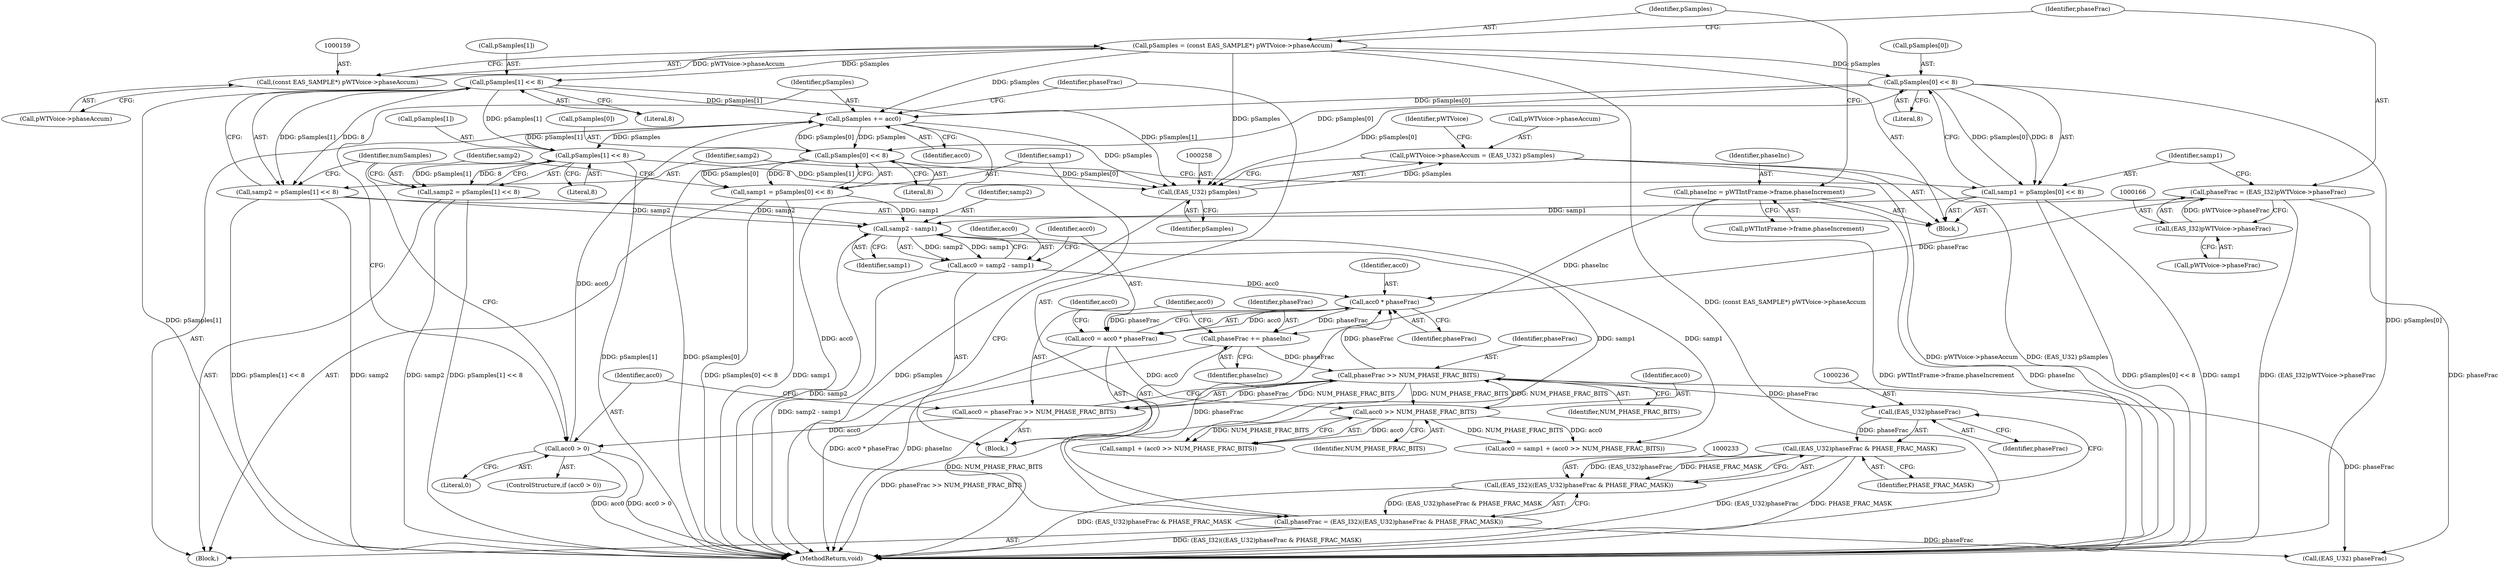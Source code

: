 digraph "0_Android_24d7c408c52143bce7b49de82f3913fd8d1219cf_1@pointer" {
"1000253" [label="(Call,pWTVoice->phaseAccum = (EAS_U32) pSamples)"];
"1000257" [label="(Call,(EAS_U32) pSamples)"];
"1000156" [label="(Call,pSamples = (const EAS_SAMPLE*) pWTVoice->phaseAccum)"];
"1000158" [label="(Call,(const EAS_SAMPLE*) pWTVoice->phaseAccum)"];
"1000227" [label="(Call,pSamples += acc0)"];
"1000223" [label="(Call,acc0 > 0)"];
"1000217" [label="(Call,acc0 = phaseFrac >> NUM_PHASE_FRAC_BITS)"];
"1000219" [label="(Call,phaseFrac >> NUM_PHASE_FRAC_BITS)"];
"1000214" [label="(Call,phaseFrac += phaseInc)"];
"1000149" [label="(Call,phaseInc = pWTIntFrame->frame.phaseIncrement)"];
"1000195" [label="(Call,acc0 * phaseFrac)"];
"1000188" [label="(Call,acc0 = samp2 - samp1)"];
"1000190" [label="(Call,samp2 - samp1)"];
"1000177" [label="(Call,samp2 = pSamples[1] << 8)"];
"1000179" [label="(Call,pSamples[1] << 8)"];
"1000246" [label="(Call,samp2 = pSamples[1] << 8)"];
"1000248" [label="(Call,pSamples[1] << 8)"];
"1000239" [label="(Call,samp1 = pSamples[0] << 8)"];
"1000241" [label="(Call,pSamples[0] << 8)"];
"1000172" [label="(Call,pSamples[0] << 8)"];
"1000170" [label="(Call,samp1 = pSamples[0] << 8)"];
"1000163" [label="(Call,phaseFrac = (EAS_I32)pWTVoice->phaseFrac)"];
"1000165" [label="(Call,(EAS_I32)pWTVoice->phaseFrac)"];
"1000230" [label="(Call,phaseFrac = (EAS_I32)((EAS_U32)phaseFrac & PHASE_FRAC_MASK))"];
"1000232" [label="(Call,(EAS_I32)((EAS_U32)phaseFrac & PHASE_FRAC_MASK))"];
"1000234" [label="(Call,(EAS_U32)phaseFrac & PHASE_FRAC_MASK)"];
"1000235" [label="(Call,(EAS_U32)phaseFrac)"];
"1000202" [label="(Call,acc0 >> NUM_PHASE_FRAC_BITS)"];
"1000193" [label="(Call,acc0 = acc0 * phaseFrac)"];
"1000227" [label="(Call,pSamples += acc0)"];
"1000224" [label="(Identifier,acc0)"];
"1000204" [label="(Identifier,NUM_PHASE_FRAC_BITS)"];
"1000177" [label="(Call,samp2 = pSamples[1] << 8)"];
"1000241" [label="(Call,pSamples[0] << 8)"];
"1000226" [label="(Block,)"];
"1000252" [label="(Literal,8)"];
"1000203" [label="(Identifier,acc0)"];
"1000264" [label="(Call,(EAS_U32) phaseFrac)"];
"1000257" [label="(Call,(EAS_U32) pSamples)"];
"1000187" [label="(Block,)"];
"1000183" [label="(Literal,8)"];
"1000180" [label="(Call,pSamples[1])"];
"1000225" [label="(Literal,0)"];
"1000188" [label="(Call,acc0 = samp2 - samp1)"];
"1000172" [label="(Call,pSamples[0] << 8)"];
"1000246" [label="(Call,samp2 = pSamples[1] << 8)"];
"1000179" [label="(Call,pSamples[1] << 8)"];
"1000222" [label="(ControlStructure,if (acc0 > 0))"];
"1000199" [label="(Identifier,acc0)"];
"1000165" [label="(Call,(EAS_I32)pWTVoice->phaseFrac)"];
"1000173" [label="(Call,pSamples[0])"];
"1000194" [label="(Identifier,acc0)"];
"1000253" [label="(Call,pWTVoice->phaseAccum = (EAS_U32) pSamples)"];
"1000119" [label="(Block,)"];
"1000230" [label="(Call,phaseFrac = (EAS_I32)((EAS_U32)phaseFrac & PHASE_FRAC_MASK))"];
"1000191" [label="(Identifier,samp2)"];
"1000198" [label="(Call,acc0 = samp1 + (acc0 >> NUM_PHASE_FRAC_BITS))"];
"1000217" [label="(Call,acc0 = phaseFrac >> NUM_PHASE_FRAC_BITS)"];
"1000157" [label="(Identifier,pSamples)"];
"1000229" [label="(Identifier,acc0)"];
"1000259" [label="(Identifier,pSamples)"];
"1000189" [label="(Identifier,acc0)"];
"1000235" [label="(Call,(EAS_U32)phaseFrac)"];
"1000245" [label="(Literal,8)"];
"1000242" [label="(Call,pSamples[0])"];
"1000228" [label="(Identifier,pSamples)"];
"1000232" [label="(Call,(EAS_I32)((EAS_U32)phaseFrac & PHASE_FRAC_MASK))"];
"1000216" [label="(Identifier,phaseInc)"];
"1000151" [label="(Call,pWTIntFrame->frame.phaseIncrement)"];
"1000190" [label="(Call,samp2 - samp1)"];
"1000267" [label="(MethodReturn,void)"];
"1000254" [label="(Call,pWTVoice->phaseAccum)"];
"1000200" [label="(Call,samp1 + (acc0 >> NUM_PHASE_FRAC_BITS))"];
"1000186" [label="(Identifier,numSamples)"];
"1000195" [label="(Call,acc0 * phaseFrac)"];
"1000240" [label="(Identifier,samp1)"];
"1000234" [label="(Call,(EAS_U32)phaseFrac & PHASE_FRAC_MASK)"];
"1000197" [label="(Identifier,phaseFrac)"];
"1000248" [label="(Call,pSamples[1] << 8)"];
"1000176" [label="(Literal,8)"];
"1000170" [label="(Call,samp1 = pSamples[0] << 8)"];
"1000158" [label="(Call,(const EAS_SAMPLE*) pWTVoice->phaseAccum)"];
"1000196" [label="(Identifier,acc0)"];
"1000149" [label="(Call,phaseInc = pWTIntFrame->frame.phaseIncrement)"];
"1000163" [label="(Call,phaseFrac = (EAS_I32)pWTVoice->phaseFrac)"];
"1000238" [label="(Identifier,PHASE_FRAC_MASK)"];
"1000223" [label="(Call,acc0 > 0)"];
"1000193" [label="(Call,acc0 = acc0 * phaseFrac)"];
"1000262" [label="(Identifier,pWTVoice)"];
"1000192" [label="(Identifier,samp1)"];
"1000156" [label="(Call,pSamples = (const EAS_SAMPLE*) pWTVoice->phaseAccum)"];
"1000239" [label="(Call,samp1 = pSamples[0] << 8)"];
"1000220" [label="(Identifier,phaseFrac)"];
"1000150" [label="(Identifier,phaseInc)"];
"1000218" [label="(Identifier,acc0)"];
"1000247" [label="(Identifier,samp2)"];
"1000164" [label="(Identifier,phaseFrac)"];
"1000219" [label="(Call,phaseFrac >> NUM_PHASE_FRAC_BITS)"];
"1000171" [label="(Identifier,samp1)"];
"1000214" [label="(Call,phaseFrac += phaseInc)"];
"1000178" [label="(Identifier,samp2)"];
"1000249" [label="(Call,pSamples[1])"];
"1000231" [label="(Identifier,phaseFrac)"];
"1000221" [label="(Identifier,NUM_PHASE_FRAC_BITS)"];
"1000215" [label="(Identifier,phaseFrac)"];
"1000237" [label="(Identifier,phaseFrac)"];
"1000160" [label="(Call,pWTVoice->phaseAccum)"];
"1000202" [label="(Call,acc0 >> NUM_PHASE_FRAC_BITS)"];
"1000167" [label="(Call,pWTVoice->phaseFrac)"];
"1000253" -> "1000119"  [label="AST: "];
"1000253" -> "1000257"  [label="CFG: "];
"1000254" -> "1000253"  [label="AST: "];
"1000257" -> "1000253"  [label="AST: "];
"1000262" -> "1000253"  [label="CFG: "];
"1000253" -> "1000267"  [label="DDG: pWTVoice->phaseAccum"];
"1000253" -> "1000267"  [label="DDG: (EAS_U32) pSamples"];
"1000257" -> "1000253"  [label="DDG: pSamples"];
"1000257" -> "1000259"  [label="CFG: "];
"1000258" -> "1000257"  [label="AST: "];
"1000259" -> "1000257"  [label="AST: "];
"1000257" -> "1000267"  [label="DDG: pSamples"];
"1000156" -> "1000257"  [label="DDG: pSamples"];
"1000227" -> "1000257"  [label="DDG: pSamples"];
"1000179" -> "1000257"  [label="DDG: pSamples[1]"];
"1000172" -> "1000257"  [label="DDG: pSamples[0]"];
"1000241" -> "1000257"  [label="DDG: pSamples[0]"];
"1000248" -> "1000257"  [label="DDG: pSamples[1]"];
"1000156" -> "1000119"  [label="AST: "];
"1000156" -> "1000158"  [label="CFG: "];
"1000157" -> "1000156"  [label="AST: "];
"1000158" -> "1000156"  [label="AST: "];
"1000164" -> "1000156"  [label="CFG: "];
"1000156" -> "1000267"  [label="DDG: (const EAS_SAMPLE*) pWTVoice->phaseAccum"];
"1000158" -> "1000156"  [label="DDG: pWTVoice->phaseAccum"];
"1000156" -> "1000172"  [label="DDG: pSamples"];
"1000156" -> "1000179"  [label="DDG: pSamples"];
"1000156" -> "1000227"  [label="DDG: pSamples"];
"1000158" -> "1000160"  [label="CFG: "];
"1000159" -> "1000158"  [label="AST: "];
"1000160" -> "1000158"  [label="AST: "];
"1000227" -> "1000226"  [label="AST: "];
"1000227" -> "1000229"  [label="CFG: "];
"1000228" -> "1000227"  [label="AST: "];
"1000229" -> "1000227"  [label="AST: "];
"1000231" -> "1000227"  [label="CFG: "];
"1000227" -> "1000267"  [label="DDG: acc0"];
"1000223" -> "1000227"  [label="DDG: acc0"];
"1000179" -> "1000227"  [label="DDG: pSamples[1]"];
"1000172" -> "1000227"  [label="DDG: pSamples[0]"];
"1000241" -> "1000227"  [label="DDG: pSamples[0]"];
"1000248" -> "1000227"  [label="DDG: pSamples[1]"];
"1000227" -> "1000241"  [label="DDG: pSamples"];
"1000227" -> "1000248"  [label="DDG: pSamples"];
"1000223" -> "1000222"  [label="AST: "];
"1000223" -> "1000225"  [label="CFG: "];
"1000224" -> "1000223"  [label="AST: "];
"1000225" -> "1000223"  [label="AST: "];
"1000186" -> "1000223"  [label="CFG: "];
"1000228" -> "1000223"  [label="CFG: "];
"1000223" -> "1000267"  [label="DDG: acc0 > 0"];
"1000223" -> "1000267"  [label="DDG: acc0"];
"1000217" -> "1000223"  [label="DDG: acc0"];
"1000217" -> "1000187"  [label="AST: "];
"1000217" -> "1000219"  [label="CFG: "];
"1000218" -> "1000217"  [label="AST: "];
"1000219" -> "1000217"  [label="AST: "];
"1000224" -> "1000217"  [label="CFG: "];
"1000217" -> "1000267"  [label="DDG: phaseFrac >> NUM_PHASE_FRAC_BITS"];
"1000219" -> "1000217"  [label="DDG: phaseFrac"];
"1000219" -> "1000217"  [label="DDG: NUM_PHASE_FRAC_BITS"];
"1000219" -> "1000221"  [label="CFG: "];
"1000220" -> "1000219"  [label="AST: "];
"1000221" -> "1000219"  [label="AST: "];
"1000219" -> "1000267"  [label="DDG: NUM_PHASE_FRAC_BITS"];
"1000219" -> "1000195"  [label="DDG: phaseFrac"];
"1000219" -> "1000202"  [label="DDG: NUM_PHASE_FRAC_BITS"];
"1000214" -> "1000219"  [label="DDG: phaseFrac"];
"1000202" -> "1000219"  [label="DDG: NUM_PHASE_FRAC_BITS"];
"1000219" -> "1000235"  [label="DDG: phaseFrac"];
"1000219" -> "1000264"  [label="DDG: phaseFrac"];
"1000214" -> "1000187"  [label="AST: "];
"1000214" -> "1000216"  [label="CFG: "];
"1000215" -> "1000214"  [label="AST: "];
"1000216" -> "1000214"  [label="AST: "];
"1000218" -> "1000214"  [label="CFG: "];
"1000214" -> "1000267"  [label="DDG: phaseInc"];
"1000149" -> "1000214"  [label="DDG: phaseInc"];
"1000195" -> "1000214"  [label="DDG: phaseFrac"];
"1000149" -> "1000119"  [label="AST: "];
"1000149" -> "1000151"  [label="CFG: "];
"1000150" -> "1000149"  [label="AST: "];
"1000151" -> "1000149"  [label="AST: "];
"1000157" -> "1000149"  [label="CFG: "];
"1000149" -> "1000267"  [label="DDG: pWTIntFrame->frame.phaseIncrement"];
"1000149" -> "1000267"  [label="DDG: phaseInc"];
"1000195" -> "1000193"  [label="AST: "];
"1000195" -> "1000197"  [label="CFG: "];
"1000196" -> "1000195"  [label="AST: "];
"1000197" -> "1000195"  [label="AST: "];
"1000193" -> "1000195"  [label="CFG: "];
"1000195" -> "1000193"  [label="DDG: acc0"];
"1000195" -> "1000193"  [label="DDG: phaseFrac"];
"1000188" -> "1000195"  [label="DDG: acc0"];
"1000163" -> "1000195"  [label="DDG: phaseFrac"];
"1000230" -> "1000195"  [label="DDG: phaseFrac"];
"1000188" -> "1000187"  [label="AST: "];
"1000188" -> "1000190"  [label="CFG: "];
"1000189" -> "1000188"  [label="AST: "];
"1000190" -> "1000188"  [label="AST: "];
"1000194" -> "1000188"  [label="CFG: "];
"1000188" -> "1000267"  [label="DDG: samp2 - samp1"];
"1000190" -> "1000188"  [label="DDG: samp2"];
"1000190" -> "1000188"  [label="DDG: samp1"];
"1000190" -> "1000192"  [label="CFG: "];
"1000191" -> "1000190"  [label="AST: "];
"1000192" -> "1000190"  [label="AST: "];
"1000190" -> "1000267"  [label="DDG: samp2"];
"1000177" -> "1000190"  [label="DDG: samp2"];
"1000246" -> "1000190"  [label="DDG: samp2"];
"1000239" -> "1000190"  [label="DDG: samp1"];
"1000170" -> "1000190"  [label="DDG: samp1"];
"1000190" -> "1000198"  [label="DDG: samp1"];
"1000190" -> "1000200"  [label="DDG: samp1"];
"1000177" -> "1000119"  [label="AST: "];
"1000177" -> "1000179"  [label="CFG: "];
"1000178" -> "1000177"  [label="AST: "];
"1000179" -> "1000177"  [label="AST: "];
"1000186" -> "1000177"  [label="CFG: "];
"1000177" -> "1000267"  [label="DDG: pSamples[1] << 8"];
"1000177" -> "1000267"  [label="DDG: samp2"];
"1000179" -> "1000177"  [label="DDG: pSamples[1]"];
"1000179" -> "1000177"  [label="DDG: 8"];
"1000179" -> "1000183"  [label="CFG: "];
"1000180" -> "1000179"  [label="AST: "];
"1000183" -> "1000179"  [label="AST: "];
"1000179" -> "1000267"  [label="DDG: pSamples[1]"];
"1000179" -> "1000248"  [label="DDG: pSamples[1]"];
"1000246" -> "1000226"  [label="AST: "];
"1000246" -> "1000248"  [label="CFG: "];
"1000247" -> "1000246"  [label="AST: "];
"1000248" -> "1000246"  [label="AST: "];
"1000186" -> "1000246"  [label="CFG: "];
"1000246" -> "1000267"  [label="DDG: pSamples[1] << 8"];
"1000246" -> "1000267"  [label="DDG: samp2"];
"1000248" -> "1000246"  [label="DDG: pSamples[1]"];
"1000248" -> "1000246"  [label="DDG: 8"];
"1000248" -> "1000252"  [label="CFG: "];
"1000249" -> "1000248"  [label="AST: "];
"1000252" -> "1000248"  [label="AST: "];
"1000248" -> "1000267"  [label="DDG: pSamples[1]"];
"1000239" -> "1000226"  [label="AST: "];
"1000239" -> "1000241"  [label="CFG: "];
"1000240" -> "1000239"  [label="AST: "];
"1000241" -> "1000239"  [label="AST: "];
"1000247" -> "1000239"  [label="CFG: "];
"1000239" -> "1000267"  [label="DDG: samp1"];
"1000239" -> "1000267"  [label="DDG: pSamples[0] << 8"];
"1000241" -> "1000239"  [label="DDG: pSamples[0]"];
"1000241" -> "1000239"  [label="DDG: 8"];
"1000241" -> "1000245"  [label="CFG: "];
"1000242" -> "1000241"  [label="AST: "];
"1000245" -> "1000241"  [label="AST: "];
"1000241" -> "1000267"  [label="DDG: pSamples[0]"];
"1000172" -> "1000241"  [label="DDG: pSamples[0]"];
"1000172" -> "1000170"  [label="AST: "];
"1000172" -> "1000176"  [label="CFG: "];
"1000173" -> "1000172"  [label="AST: "];
"1000176" -> "1000172"  [label="AST: "];
"1000170" -> "1000172"  [label="CFG: "];
"1000172" -> "1000267"  [label="DDG: pSamples[0]"];
"1000172" -> "1000170"  [label="DDG: pSamples[0]"];
"1000172" -> "1000170"  [label="DDG: 8"];
"1000170" -> "1000119"  [label="AST: "];
"1000171" -> "1000170"  [label="AST: "];
"1000178" -> "1000170"  [label="CFG: "];
"1000170" -> "1000267"  [label="DDG: pSamples[0] << 8"];
"1000170" -> "1000267"  [label="DDG: samp1"];
"1000163" -> "1000119"  [label="AST: "];
"1000163" -> "1000165"  [label="CFG: "];
"1000164" -> "1000163"  [label="AST: "];
"1000165" -> "1000163"  [label="AST: "];
"1000171" -> "1000163"  [label="CFG: "];
"1000163" -> "1000267"  [label="DDG: (EAS_I32)pWTVoice->phaseFrac"];
"1000165" -> "1000163"  [label="DDG: pWTVoice->phaseFrac"];
"1000163" -> "1000264"  [label="DDG: phaseFrac"];
"1000165" -> "1000167"  [label="CFG: "];
"1000166" -> "1000165"  [label="AST: "];
"1000167" -> "1000165"  [label="AST: "];
"1000230" -> "1000226"  [label="AST: "];
"1000230" -> "1000232"  [label="CFG: "];
"1000231" -> "1000230"  [label="AST: "];
"1000232" -> "1000230"  [label="AST: "];
"1000240" -> "1000230"  [label="CFG: "];
"1000230" -> "1000267"  [label="DDG: (EAS_I32)((EAS_U32)phaseFrac & PHASE_FRAC_MASK)"];
"1000232" -> "1000230"  [label="DDG: (EAS_U32)phaseFrac & PHASE_FRAC_MASK"];
"1000230" -> "1000264"  [label="DDG: phaseFrac"];
"1000232" -> "1000234"  [label="CFG: "];
"1000233" -> "1000232"  [label="AST: "];
"1000234" -> "1000232"  [label="AST: "];
"1000232" -> "1000267"  [label="DDG: (EAS_U32)phaseFrac & PHASE_FRAC_MASK"];
"1000234" -> "1000232"  [label="DDG: (EAS_U32)phaseFrac"];
"1000234" -> "1000232"  [label="DDG: PHASE_FRAC_MASK"];
"1000234" -> "1000238"  [label="CFG: "];
"1000235" -> "1000234"  [label="AST: "];
"1000238" -> "1000234"  [label="AST: "];
"1000234" -> "1000267"  [label="DDG: (EAS_U32)phaseFrac"];
"1000234" -> "1000267"  [label="DDG: PHASE_FRAC_MASK"];
"1000235" -> "1000234"  [label="DDG: phaseFrac"];
"1000235" -> "1000237"  [label="CFG: "];
"1000236" -> "1000235"  [label="AST: "];
"1000237" -> "1000235"  [label="AST: "];
"1000238" -> "1000235"  [label="CFG: "];
"1000202" -> "1000200"  [label="AST: "];
"1000202" -> "1000204"  [label="CFG: "];
"1000203" -> "1000202"  [label="AST: "];
"1000204" -> "1000202"  [label="AST: "];
"1000200" -> "1000202"  [label="CFG: "];
"1000202" -> "1000198"  [label="DDG: acc0"];
"1000202" -> "1000198"  [label="DDG: NUM_PHASE_FRAC_BITS"];
"1000202" -> "1000200"  [label="DDG: acc0"];
"1000202" -> "1000200"  [label="DDG: NUM_PHASE_FRAC_BITS"];
"1000193" -> "1000202"  [label="DDG: acc0"];
"1000193" -> "1000187"  [label="AST: "];
"1000194" -> "1000193"  [label="AST: "];
"1000199" -> "1000193"  [label="CFG: "];
"1000193" -> "1000267"  [label="DDG: acc0 * phaseFrac"];
}
